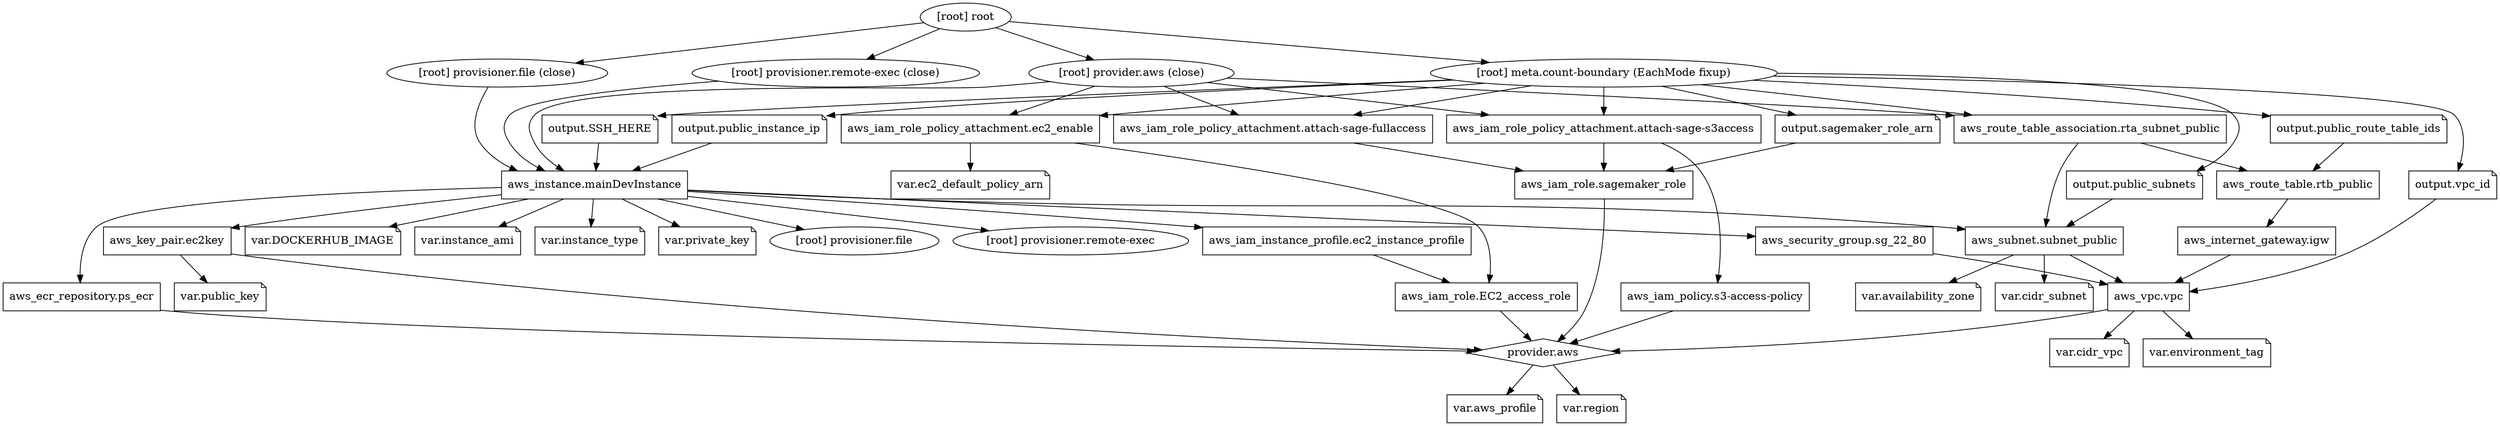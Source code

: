 digraph {
	compound = "true"
	newrank = "true"
	subgraph "root" {
		"[root] aws_ecr_repository.ps_ecr" [label = "aws_ecr_repository.ps_ecr", shape = "box"]
		"[root] aws_iam_instance_profile.ec2_instance_profile" [label = "aws_iam_instance_profile.ec2_instance_profile", shape = "box"]
		"[root] aws_iam_policy.s3-access-policy" [label = "aws_iam_policy.s3-access-policy", shape = "box"]
		"[root] aws_iam_role.EC2_access_role" [label = "aws_iam_role.EC2_access_role", shape = "box"]
		"[root] aws_iam_role.sagemaker_role" [label = "aws_iam_role.sagemaker_role", shape = "box"]
		"[root] aws_iam_role_policy_attachment.attach-sage-fullaccess" [label = "aws_iam_role_policy_attachment.attach-sage-fullaccess", shape = "box"]
		"[root] aws_iam_role_policy_attachment.attach-sage-s3access" [label = "aws_iam_role_policy_attachment.attach-sage-s3access", shape = "box"]
		"[root] aws_iam_role_policy_attachment.ec2_enable" [label = "aws_iam_role_policy_attachment.ec2_enable", shape = "box"]
		"[root] aws_instance.mainDevInstance" [label = "aws_instance.mainDevInstance", shape = "box"]
		"[root] aws_internet_gateway.igw" [label = "aws_internet_gateway.igw", shape = "box"]
		"[root] aws_key_pair.ec2key" [label = "aws_key_pair.ec2key", shape = "box"]
		"[root] aws_route_table.rtb_public" [label = "aws_route_table.rtb_public", shape = "box"]
		"[root] aws_route_table_association.rta_subnet_public" [label = "aws_route_table_association.rta_subnet_public", shape = "box"]
		"[root] aws_security_group.sg_22_80" [label = "aws_security_group.sg_22_80", shape = "box"]
		"[root] aws_subnet.subnet_public" [label = "aws_subnet.subnet_public", shape = "box"]
		"[root] aws_vpc.vpc" [label = "aws_vpc.vpc", shape = "box"]
		"[root] output.SSH_HERE" [label = "output.SSH_HERE", shape = "note"]
		"[root] output.public_instance_ip" [label = "output.public_instance_ip", shape = "note"]
		"[root] output.public_route_table_ids" [label = "output.public_route_table_ids", shape = "note"]
		"[root] output.public_subnets" [label = "output.public_subnets", shape = "note"]
		"[root] output.sagemaker_role_arn" [label = "output.sagemaker_role_arn", shape = "note"]
		"[root] output.vpc_id" [label = "output.vpc_id", shape = "note"]
		"[root] provider.aws" [label = "provider.aws", shape = "diamond"]
		"[root] var.DOCKERHUB_IMAGE" [label = "var.DOCKERHUB_IMAGE", shape = "note"]
		"[root] var.availability_zone" [label = "var.availability_zone", shape = "note"]
		"[root] var.aws_profile" [label = "var.aws_profile", shape = "note"]
		"[root] var.cidr_subnet" [label = "var.cidr_subnet", shape = "note"]
		"[root] var.cidr_vpc" [label = "var.cidr_vpc", shape = "note"]
		"[root] var.ec2_default_policy_arn" [label = "var.ec2_default_policy_arn", shape = "note"]
		"[root] var.environment_tag" [label = "var.environment_tag", shape = "note"]
		"[root] var.instance_ami" [label = "var.instance_ami", shape = "note"]
		"[root] var.instance_type" [label = "var.instance_type", shape = "note"]
		"[root] var.private_key" [label = "var.private_key", shape = "note"]
		"[root] var.public_key" [label = "var.public_key", shape = "note"]
		"[root] var.region" [label = "var.region", shape = "note"]
		"[root] aws_ecr_repository.ps_ecr" -> "[root] provider.aws"
		"[root] aws_iam_instance_profile.ec2_instance_profile" -> "[root] aws_iam_role.EC2_access_role"
		"[root] aws_iam_policy.s3-access-policy" -> "[root] provider.aws"
		"[root] aws_iam_role.EC2_access_role" -> "[root] provider.aws"
		"[root] aws_iam_role.sagemaker_role" -> "[root] provider.aws"
		"[root] aws_iam_role_policy_attachment.attach-sage-fullaccess" -> "[root] aws_iam_role.sagemaker_role"
		"[root] aws_iam_role_policy_attachment.attach-sage-s3access" -> "[root] aws_iam_policy.s3-access-policy"
		"[root] aws_iam_role_policy_attachment.attach-sage-s3access" -> "[root] aws_iam_role.sagemaker_role"
		"[root] aws_iam_role_policy_attachment.ec2_enable" -> "[root] aws_iam_role.EC2_access_role"
		"[root] aws_iam_role_policy_attachment.ec2_enable" -> "[root] var.ec2_default_policy_arn"
		"[root] aws_instance.mainDevInstance" -> "[root] aws_ecr_repository.ps_ecr"
		"[root] aws_instance.mainDevInstance" -> "[root] aws_iam_instance_profile.ec2_instance_profile"
		"[root] aws_instance.mainDevInstance" -> "[root] aws_key_pair.ec2key"
		"[root] aws_instance.mainDevInstance" -> "[root] aws_security_group.sg_22_80"
		"[root] aws_instance.mainDevInstance" -> "[root] aws_subnet.subnet_public"
		"[root] aws_instance.mainDevInstance" -> "[root] provisioner.file"
		"[root] aws_instance.mainDevInstance" -> "[root] provisioner.remote-exec"
		"[root] aws_instance.mainDevInstance" -> "[root] var.DOCKERHUB_IMAGE"
		"[root] aws_instance.mainDevInstance" -> "[root] var.instance_ami"
		"[root] aws_instance.mainDevInstance" -> "[root] var.instance_type"
		"[root] aws_instance.mainDevInstance" -> "[root] var.private_key"
		"[root] aws_internet_gateway.igw" -> "[root] aws_vpc.vpc"
		"[root] aws_key_pair.ec2key" -> "[root] provider.aws"
		"[root] aws_key_pair.ec2key" -> "[root] var.public_key"
		"[root] aws_route_table.rtb_public" -> "[root] aws_internet_gateway.igw"
		"[root] aws_route_table_association.rta_subnet_public" -> "[root] aws_route_table.rtb_public"
		"[root] aws_route_table_association.rta_subnet_public" -> "[root] aws_subnet.subnet_public"
		"[root] aws_security_group.sg_22_80" -> "[root] aws_vpc.vpc"
		"[root] aws_subnet.subnet_public" -> "[root] aws_vpc.vpc"
		"[root] aws_subnet.subnet_public" -> "[root] var.availability_zone"
		"[root] aws_subnet.subnet_public" -> "[root] var.cidr_subnet"
		"[root] aws_vpc.vpc" -> "[root] provider.aws"
		"[root] aws_vpc.vpc" -> "[root] var.cidr_vpc"
		"[root] aws_vpc.vpc" -> "[root] var.environment_tag"
		"[root] meta.count-boundary (EachMode fixup)" -> "[root] aws_iam_role_policy_attachment.attach-sage-fullaccess"
		"[root] meta.count-boundary (EachMode fixup)" -> "[root] aws_iam_role_policy_attachment.attach-sage-s3access"
		"[root] meta.count-boundary (EachMode fixup)" -> "[root] aws_iam_role_policy_attachment.ec2_enable"
		"[root] meta.count-boundary (EachMode fixup)" -> "[root] aws_route_table_association.rta_subnet_public"
		"[root] meta.count-boundary (EachMode fixup)" -> "[root] output.SSH_HERE"
		"[root] meta.count-boundary (EachMode fixup)" -> "[root] output.public_instance_ip"
		"[root] meta.count-boundary (EachMode fixup)" -> "[root] output.public_route_table_ids"
		"[root] meta.count-boundary (EachMode fixup)" -> "[root] output.public_subnets"
		"[root] meta.count-boundary (EachMode fixup)" -> "[root] output.sagemaker_role_arn"
		"[root] meta.count-boundary (EachMode fixup)" -> "[root] output.vpc_id"
		"[root] output.SSH_HERE" -> "[root] aws_instance.mainDevInstance"
		"[root] output.public_instance_ip" -> "[root] aws_instance.mainDevInstance"
		"[root] output.public_route_table_ids" -> "[root] aws_route_table.rtb_public"
		"[root] output.public_subnets" -> "[root] aws_subnet.subnet_public"
		"[root] output.sagemaker_role_arn" -> "[root] aws_iam_role.sagemaker_role"
		"[root] output.vpc_id" -> "[root] aws_vpc.vpc"
		"[root] provider.aws (close)" -> "[root] aws_iam_role_policy_attachment.attach-sage-fullaccess"
		"[root] provider.aws (close)" -> "[root] aws_iam_role_policy_attachment.attach-sage-s3access"
		"[root] provider.aws (close)" -> "[root] aws_iam_role_policy_attachment.ec2_enable"
		"[root] provider.aws (close)" -> "[root] aws_instance.mainDevInstance"
		"[root] provider.aws (close)" -> "[root] aws_route_table_association.rta_subnet_public"
		"[root] provider.aws" -> "[root] var.aws_profile"
		"[root] provider.aws" -> "[root] var.region"
		"[root] provisioner.file (close)" -> "[root] aws_instance.mainDevInstance"
		"[root] provisioner.remote-exec (close)" -> "[root] aws_instance.mainDevInstance"
		"[root] root" -> "[root] meta.count-boundary (EachMode fixup)"
		"[root] root" -> "[root] provider.aws (close)"
		"[root] root" -> "[root] provisioner.file (close)"
		"[root] root" -> "[root] provisioner.remote-exec (close)"
	}
}

